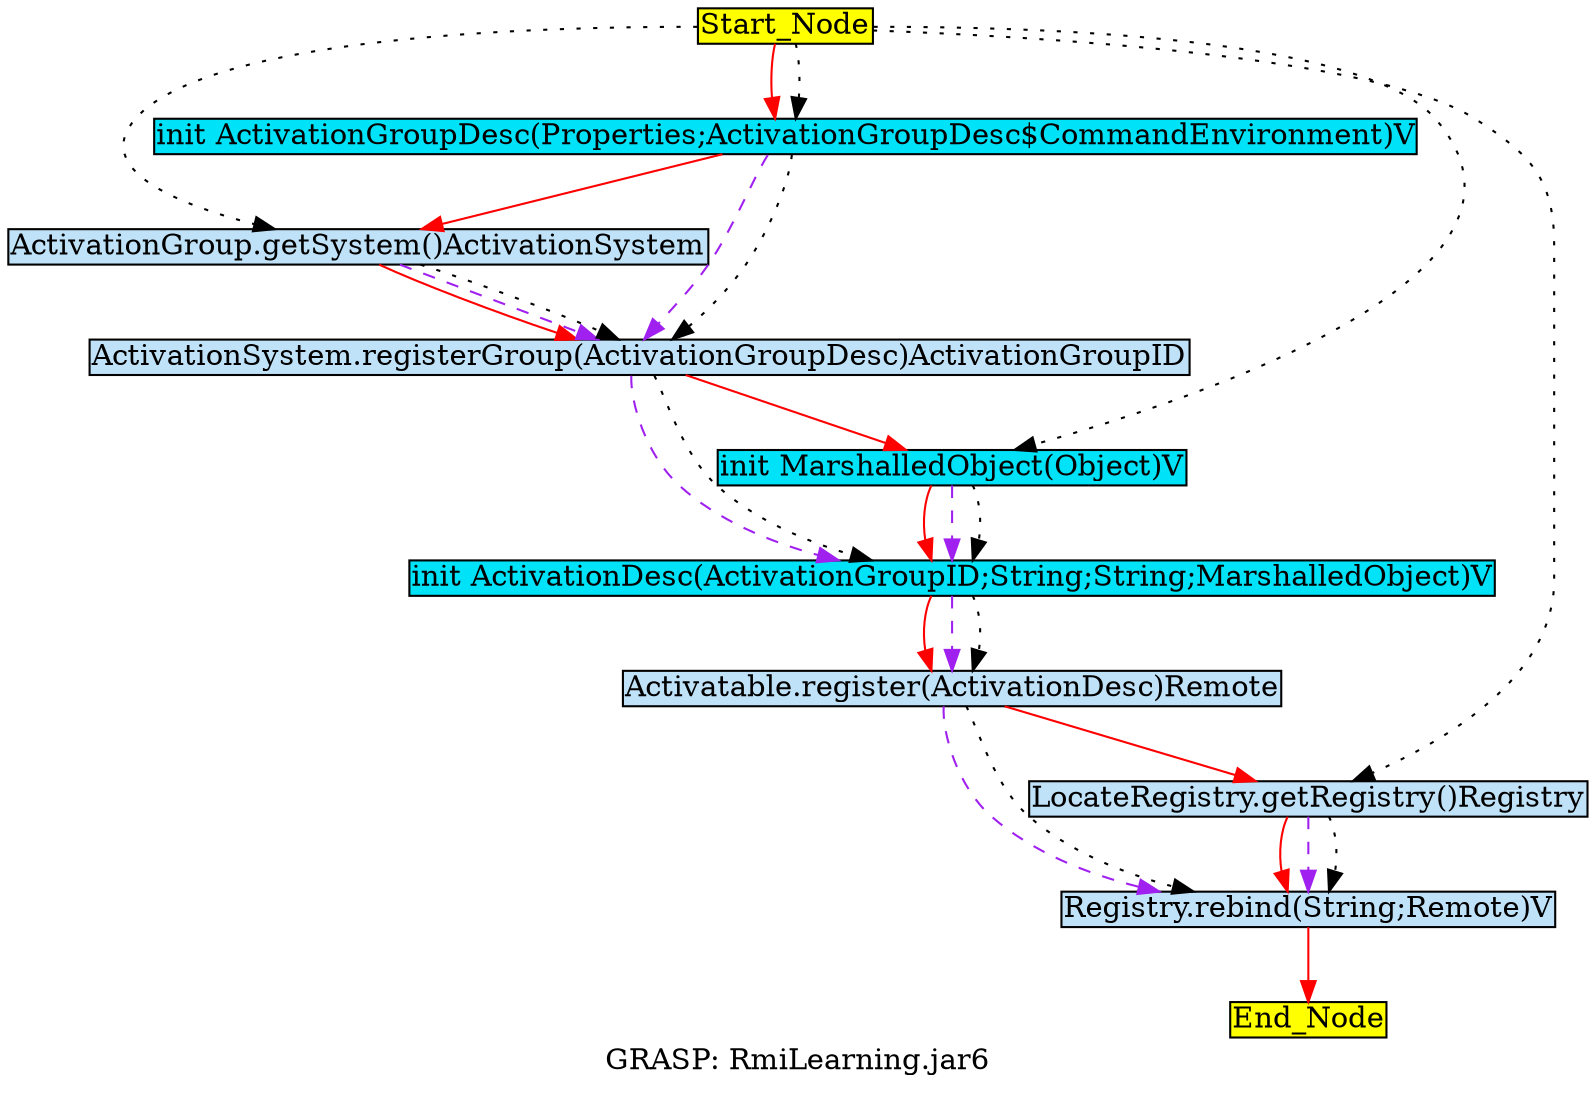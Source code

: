 digraph G {
	graph[label="GRASP: RmiLearning.jar6"];	node[style=filled,fillcolor ="white",shape=box,margin=0.02,width=0,height=0];
	"Start_Node"[fillcolor ="yellow",style="filled" ];
	"Registry.rebind(String;Remote)V"[fillcolor ="#c0e2f8",style="filled" ];
	"Start_Node"[fillcolor ="yellow",style="filled" ];
	"ActivationSystem.registerGroup(ActivationGroupDesc)ActivationGroupID"[fillcolor ="#c0e2f8",style="filled" ];
	"End_Node"[fillcolor ="yellow",style="filled" ];
	"ActivationGroup.getSystem()ActivationSystem"[fillcolor ="#c0e2f8",style="filled" ];
	"init ActivationGroupDesc(Properties;ActivationGroupDesc$CommandEnvironment)V"[fillcolor ="#00e2f8",style="filled" ];
	"init ActivationDesc(ActivationGroupID;String;String;MarshalledObject)V"[fillcolor ="#00e2f8",style="filled" ];
	"init MarshalledObject(Object)V"[fillcolor ="#00e2f8",style="filled" ];
	"Activatable.register(ActivationDesc)Remote"[fillcolor ="#c0e2f8",style="filled" ];
	"LocateRegistry.getRegistry()Registry"[fillcolor ="#c0e2f8",style="filled" ];
	"Registry.rebind(String;Remote)V" -> "End_Node"[color="red",style=solid];
	"init MarshalledObject(Object)V" -> "init ActivationDesc(ActivationGroupID;String;String;MarshalledObject)V"[color="red",style=solid];
	"init MarshalledObject(Object)V" -> "init ActivationDesc(ActivationGroupID;String;String;MarshalledObject)V"[color="purple",style=dashed];
	"init MarshalledObject(Object)V" -> "init ActivationDesc(ActivationGroupID;String;String;MarshalledObject)V"[color="black",style=dotted];
	"ActivationSystem.registerGroup(ActivationGroupDesc)ActivationGroupID" -> "init MarshalledObject(Object)V"[color="red",style=solid];
	"ActivationSystem.registerGroup(ActivationGroupDesc)ActivationGroupID" -> "init ActivationDesc(ActivationGroupID;String;String;MarshalledObject)V"[color="purple",style=dashed];
	"ActivationSystem.registerGroup(ActivationGroupDesc)ActivationGroupID" -> "init ActivationDesc(ActivationGroupID;String;String;MarshalledObject)V"[color="black",style=dotted];
	"Start_Node" -> "init MarshalledObject(Object)V"[color="black",style=dotted];
	"Start_Node" -> "ActivationGroup.getSystem()ActivationSystem"[color="black",style=dotted];
	"Start_Node" -> "init ActivationGroupDesc(Properties;ActivationGroupDesc$CommandEnvironment)V"[color="red",style=solid];
	"Start_Node" -> "init ActivationGroupDesc(Properties;ActivationGroupDesc$CommandEnvironment)V"[color="black",style=dotted];
	"Start_Node" -> "LocateRegistry.getRegistry()Registry"[color="black",style=dotted];
	"ActivationGroup.getSystem()ActivationSystem" -> "ActivationSystem.registerGroup(ActivationGroupDesc)ActivationGroupID"[color="red",style=solid];
	"ActivationGroup.getSystem()ActivationSystem" -> "ActivationSystem.registerGroup(ActivationGroupDesc)ActivationGroupID"[color="purple",style=dashed];
	"ActivationGroup.getSystem()ActivationSystem" -> "ActivationSystem.registerGroup(ActivationGroupDesc)ActivationGroupID"[color="black",style=dotted];
	"Activatable.register(ActivationDesc)Remote" -> "Registry.rebind(String;Remote)V"[color="purple",style=dashed];
	"Activatable.register(ActivationDesc)Remote" -> "Registry.rebind(String;Remote)V"[color="black",style=dotted];
	"Activatable.register(ActivationDesc)Remote" -> "LocateRegistry.getRegistry()Registry"[color="red",style=solid];
	"init ActivationGroupDesc(Properties;ActivationGroupDesc$CommandEnvironment)V" -> "ActivationSystem.registerGroup(ActivationGroupDesc)ActivationGroupID"[color="purple",style=dashed];
	"init ActivationGroupDesc(Properties;ActivationGroupDesc$CommandEnvironment)V" -> "ActivationSystem.registerGroup(ActivationGroupDesc)ActivationGroupID"[color="black",style=dotted];
	"init ActivationGroupDesc(Properties;ActivationGroupDesc$CommandEnvironment)V" -> "ActivationGroup.getSystem()ActivationSystem"[color="red",style=solid];
	"LocateRegistry.getRegistry()Registry" -> "Registry.rebind(String;Remote)V"[color="red",style=solid];
	"LocateRegistry.getRegistry()Registry" -> "Registry.rebind(String;Remote)V"[color="purple",style=dashed];
	"LocateRegistry.getRegistry()Registry" -> "Registry.rebind(String;Remote)V"[color="black",style=dotted];
	"init ActivationDesc(ActivationGroupID;String;String;MarshalledObject)V" -> "Activatable.register(ActivationDesc)Remote"[color="red",style=solid];
	"init ActivationDesc(ActivationGroupID;String;String;MarshalledObject)V" -> "Activatable.register(ActivationDesc)Remote"[color="purple",style=dashed];
	"init ActivationDesc(ActivationGroupID;String;String;MarshalledObject)V" -> "Activatable.register(ActivationDesc)Remote"[color="black",style=dotted];
}
